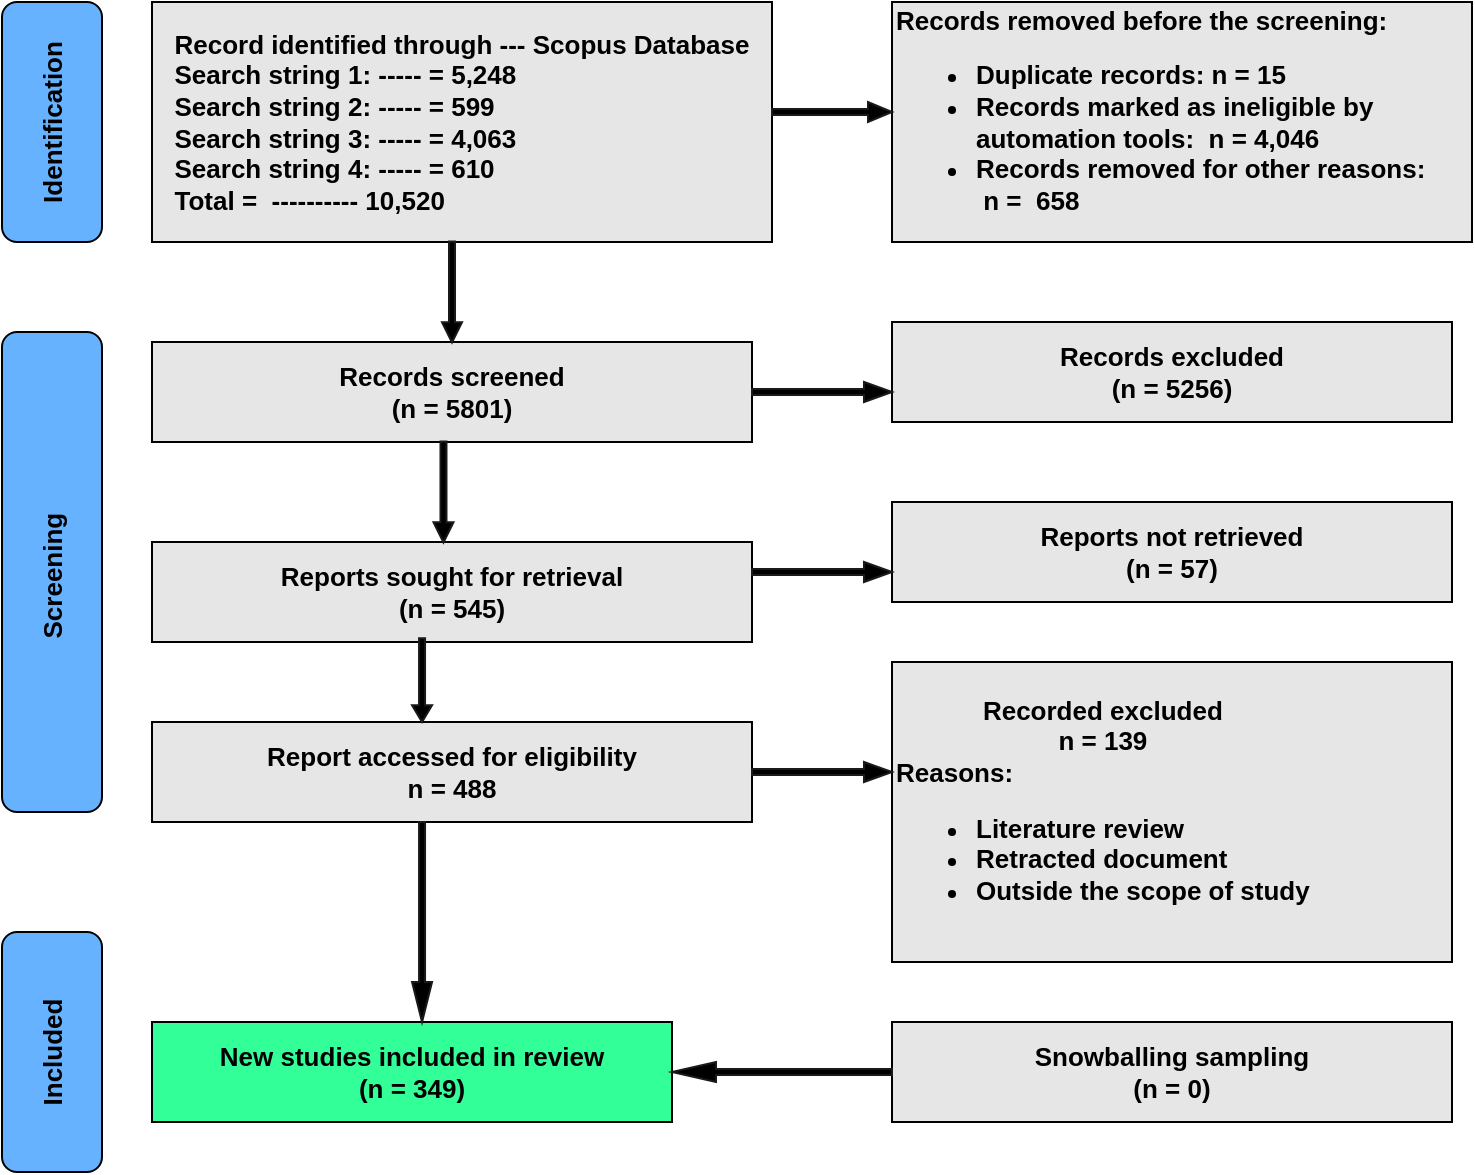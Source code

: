<mxfile version="24.8.3">
  <diagram name="Page-1" id="vT2rW0v21EV5bmpTwlZ1">
    <mxGraphModel dx="1032" dy="501" grid="1" gridSize="10" guides="1" tooltips="1" connect="1" arrows="1" fold="1" page="1" pageScale="1" pageWidth="827" pageHeight="1169" math="0" shadow="0">
      <root>
        <mxCell id="0" />
        <mxCell id="1" parent="0" />
        <mxCell id="x97kpMAY2D_KdvPp3oIe-2" value="&lt;font style=&quot;font-size: 13px;&quot;&gt;&lt;b&gt;Record identified through --- Scopus Database&lt;/b&gt;&lt;/font&gt;&lt;div style=&quot;text-align: left;&quot;&gt;&lt;font style=&quot;font-size: 13px;&quot;&gt;&lt;b&gt;Search string 1: ----- = 5,248&lt;/b&gt;&lt;/font&gt;&lt;/div&gt;&lt;div style=&quot;text-align: left;&quot;&gt;&lt;b style=&quot;font-size: 13px; background-color: initial;&quot;&gt;Search string 2: ----- = 599&lt;/b&gt;&lt;/div&gt;&lt;div style=&quot;text-align: left;&quot;&gt;&lt;span style=&quot;font-size: 13px; background-color: initial;&quot;&gt;&lt;b&gt;Search string 3: ----- = 4,063&lt;/b&gt;&lt;/span&gt;&lt;/div&gt;&lt;div style=&quot;text-align: left;&quot;&gt;&lt;span style=&quot;font-size: 13px; background-color: initial;&quot;&gt;&lt;b&gt;Search string 4: ----- = 610&lt;/b&gt;&lt;/span&gt;&lt;/div&gt;&lt;div style=&quot;text-align: left;&quot;&gt;&lt;font style=&quot;font-size: 13px;&quot;&gt;&lt;b&gt;Total =&amp;nbsp; ---------- 10,520&lt;/b&gt;&lt;/font&gt;&lt;/div&gt;" style="rounded=0;whiteSpace=wrap;html=1;fillColor=#E6E6E6;" parent="1" vertex="1">
          <mxGeometry x="130" y="150" width="310" height="120" as="geometry" />
        </mxCell>
        <mxCell id="x97kpMAY2D_KdvPp3oIe-6" value="&lt;div&gt;&lt;span style=&quot;font-size: 13px;&quot;&gt;&lt;b&gt;Records screened&lt;/b&gt;&lt;/span&gt;&lt;/div&gt;&lt;div&gt;&lt;span style=&quot;font-size: 13px;&quot;&gt;&lt;b&gt;(n = 5801)&lt;/b&gt;&lt;/span&gt;&lt;/div&gt;" style="rounded=0;whiteSpace=wrap;html=1;fillColor=#E6E6E6;" parent="1" vertex="1">
          <mxGeometry x="130" y="320" width="300" height="50" as="geometry" />
        </mxCell>
        <mxCell id="x97kpMAY2D_KdvPp3oIe-8" value="&lt;div&gt;&lt;b style=&quot;&quot;&gt;&lt;font style=&quot;font-size: 13px;&quot;&gt;Records excluded&lt;/font&gt;&lt;/b&gt;&lt;/div&gt;&lt;div&gt;&lt;b style=&quot;&quot;&gt;&lt;font style=&quot;font-size: 13px;&quot;&gt;(n = 5256)&lt;/font&gt;&lt;/b&gt;&lt;/div&gt;" style="rounded=0;whiteSpace=wrap;html=1;fillColor=#E6E6E6;" parent="1" vertex="1">
          <mxGeometry x="500" y="310" width="280" height="50" as="geometry" />
        </mxCell>
        <mxCell id="x97kpMAY2D_KdvPp3oIe-10" value="&lt;div&gt;&lt;font style=&quot;font-size: 13px;&quot;&gt;&lt;b&gt;Reports sought for retrieval&lt;/b&gt;&lt;/font&gt;&lt;/div&gt;&lt;div&gt;&lt;font style=&quot;font-size: 13px;&quot;&gt;&lt;b&gt;(n = 545)&lt;/b&gt;&lt;/font&gt;&lt;/div&gt;" style="rounded=0;whiteSpace=wrap;html=1;fillColor=#E6E6E6;" parent="1" vertex="1">
          <mxGeometry x="130" y="420" width="300" height="50" as="geometry" />
        </mxCell>
        <mxCell id="x97kpMAY2D_KdvPp3oIe-12" value="&lt;div&gt;&lt;b style=&quot;&quot;&gt;&lt;font style=&quot;font-size: 13px;&quot;&gt;Reports not retrieved&lt;/font&gt;&lt;/b&gt;&lt;/div&gt;&lt;div&gt;&lt;b style=&quot;&quot;&gt;&lt;font style=&quot;font-size: 13px;&quot;&gt;(n = 57)&lt;/font&gt;&lt;/b&gt;&lt;/div&gt;" style="rounded=0;whiteSpace=wrap;html=1;fillColor=#E6E6E6;" parent="1" vertex="1">
          <mxGeometry x="500" y="400" width="280" height="50" as="geometry" />
        </mxCell>
        <mxCell id="x97kpMAY2D_KdvPp3oIe-14" value="&lt;div style=&quot;text-align: center;&quot;&gt;&lt;font style=&quot;font-size: 13px;&quot;&gt;&lt;b&gt;Recorded excluded&lt;/b&gt;&lt;/font&gt;&lt;/div&gt;&lt;div style=&quot;text-align: center;&quot;&gt;&lt;font style=&quot;font-size: 13px;&quot;&gt;&lt;b&gt;n = 139&lt;/b&gt;&lt;/font&gt;&lt;/div&gt;&lt;div&gt;&lt;span style=&quot;background-color: initial;&quot;&gt;&lt;font style=&quot;font-size: 13px;&quot;&gt;&lt;b&gt;Reasons:&lt;/b&gt;&lt;/font&gt;&lt;/span&gt;&lt;/div&gt;&lt;div&gt;&lt;ul&gt;&lt;li style=&quot;&quot;&gt;&lt;font style=&quot;font-size: 13px;&quot;&gt;&lt;b&gt;Literature review&lt;/b&gt;&lt;/font&gt;&lt;/li&gt;&lt;li style=&quot;&quot;&gt;&lt;font style=&quot;font-size: 13px;&quot;&gt;&lt;b&gt;Retracted document&lt;/b&gt;&lt;/font&gt;&lt;/li&gt;&lt;li style=&quot;&quot;&gt;&lt;font style=&quot;font-size: 13px;&quot;&gt;&lt;b&gt;Outside the scope of study&lt;/b&gt;&lt;/font&gt;&lt;/li&gt;&lt;/ul&gt;&lt;/div&gt;" style="rounded=0;whiteSpace=wrap;html=1;align=left;fillColor=#E6E6E6;" parent="1" vertex="1">
          <mxGeometry x="500" y="480" width="280" height="150" as="geometry" />
        </mxCell>
        <mxCell id="x97kpMAY2D_KdvPp3oIe-16" value="&lt;div&gt;&lt;font style=&quot;font-size: 13px;&quot;&gt;&lt;b&gt;Report accessed for eligibility&lt;/b&gt;&lt;/font&gt;&lt;/div&gt;&lt;div&gt;&lt;font style=&quot;font-size: 13px;&quot;&gt;&lt;b&gt;n = 488&lt;/b&gt;&lt;/font&gt;&lt;/div&gt;" style="rounded=0;whiteSpace=wrap;html=1;fillColor=#E6E6E6;" parent="1" vertex="1">
          <mxGeometry x="130" y="510" width="300" height="50" as="geometry" />
        </mxCell>
        <mxCell id="x97kpMAY2D_KdvPp3oIe-19" value="&lt;div&gt;&lt;font style=&quot;font-size: 13px;&quot;&gt;&lt;b&gt;New studies included in review&lt;/b&gt;&lt;/font&gt;&lt;/div&gt;&lt;div&gt;&lt;font style=&quot;font-size: 13px;&quot;&gt;&lt;b&gt;(n = 349)&lt;/b&gt;&lt;/font&gt;&lt;/div&gt;" style="rounded=0;whiteSpace=wrap;html=1;fillColor=#33FF99;" parent="1" vertex="1">
          <mxGeometry x="130" y="660" width="260" height="50" as="geometry" />
        </mxCell>
        <mxCell id="x97kpMAY2D_KdvPp3oIe-29" value="&lt;div&gt;&lt;font style=&quot;font-size: 13px;&quot;&gt;&lt;b&gt;Records removed before the screening:&lt;/b&gt;&lt;/font&gt;&lt;/div&gt;&lt;div&gt;&lt;ul&gt;&lt;li&gt;&lt;b style=&quot;font-size: 13px; background-color: initial;&quot;&gt;Duplicate records: n = 15&lt;/b&gt;&lt;/li&gt;&lt;li&gt;&lt;font style=&quot;background-color: initial; font-size: 13px;&quot;&gt;&lt;b&gt;Records marked as ineligible by automation&amp;nbsp;&lt;/b&gt;&lt;/font&gt;&lt;b style=&quot;background-color: initial; font-size: 13px;&quot;&gt;tools:&amp;nbsp; n = 4,046&lt;/b&gt;&lt;/li&gt;&lt;li&gt;&lt;font style=&quot;background-color: initial; font-size: 13px;&quot;&gt;&lt;b&gt;Records removed for other reasons:&amp;nbsp; &amp;nbsp; &amp;nbsp;&lt;/b&gt;&lt;/font&gt;&lt;b style=&quot;background-color: initial; font-size: 13px;&quot;&gt;n =&amp;nbsp; 658&lt;/b&gt;&lt;/li&gt;&lt;/ul&gt;&lt;/div&gt;" style="rounded=0;whiteSpace=wrap;html=1;fillColor=#E6E6E6;align=left;" parent="1" vertex="1">
          <mxGeometry x="500" y="150" width="290" height="120" as="geometry" />
        </mxCell>
        <mxCell id="x97kpMAY2D_KdvPp3oIe-31" value="&lt;div&gt;&lt;b&gt;&lt;font style=&quot;font-size: 13px;&quot;&gt;Snowballing sampling&lt;/font&gt;&lt;/b&gt;&lt;/div&gt;&lt;div&gt;&lt;b style=&quot;&quot;&gt;&lt;font style=&quot;font-size: 13px;&quot;&gt;(n = 0)&lt;/font&gt;&lt;/b&gt;&lt;/div&gt;" style="rounded=0;whiteSpace=wrap;html=1;fillColor=#E6E6E6;" parent="1" vertex="1">
          <mxGeometry x="500" y="660" width="280" height="50" as="geometry" />
        </mxCell>
        <mxCell id="x97kpMAY2D_KdvPp3oIe-32" value="&lt;div&gt;&lt;span style=&quot;font-size: 13px;&quot;&gt;&lt;b&gt;Identification&lt;/b&gt;&lt;/span&gt;&lt;/div&gt;" style="rounded=1;whiteSpace=wrap;html=1;rotation=-90;fillColor=#66B2FF;" parent="1" vertex="1">
          <mxGeometry x="20" y="185" width="120" height="50" as="geometry" />
        </mxCell>
        <mxCell id="x97kpMAY2D_KdvPp3oIe-33" value="&lt;div&gt;&lt;span style=&quot;font-size: 13px;&quot;&gt;&lt;b&gt;Screening&amp;nbsp;&lt;/b&gt;&lt;/span&gt;&lt;/div&gt;" style="rounded=1;whiteSpace=wrap;html=1;rotation=-90;fillColor=#66B2FF;" parent="1" vertex="1">
          <mxGeometry x="-40" y="410" width="240" height="50" as="geometry" />
        </mxCell>
        <mxCell id="x97kpMAY2D_KdvPp3oIe-34" value="&lt;div&gt;&lt;span style=&quot;font-size: 13px;&quot;&gt;&lt;b&gt;Included&lt;/b&gt;&lt;/span&gt;&lt;/div&gt;" style="rounded=1;whiteSpace=wrap;html=1;rotation=-90;fillColor=#66B2FF;" parent="1" vertex="1">
          <mxGeometry x="20" y="650" width="120" height="50" as="geometry" />
        </mxCell>
        <mxCell id="x97kpMAY2D_KdvPp3oIe-35" value="" style="shape=singleArrow;direction=west;whiteSpace=wrap;html=1;rotation=-180;strokeColor=#1A1A1A;fillColor=#000000;" parent="1" vertex="1">
          <mxGeometry x="440" y="200" width="60" height="10" as="geometry" />
        </mxCell>
        <mxCell id="x97kpMAY2D_KdvPp3oIe-36" value="" style="shape=singleArrow;direction=west;whiteSpace=wrap;html=1;rotation=-180;strokeColor=#1A1A1A;fillColor=#000000;" parent="1" vertex="1">
          <mxGeometry x="430" y="340" width="70" height="10" as="geometry" />
        </mxCell>
        <mxCell id="x97kpMAY2D_KdvPp3oIe-37" value="" style="shape=singleArrow;direction=west;whiteSpace=wrap;html=1;rotation=-180;strokeColor=#1A1A1A;fillColor=#000000;" parent="1" vertex="1">
          <mxGeometry x="430" y="430" width="70" height="10" as="geometry" />
        </mxCell>
        <mxCell id="x97kpMAY2D_KdvPp3oIe-38" value="" style="shape=singleArrow;direction=west;whiteSpace=wrap;html=1;rotation=-180;strokeColor=#1A1A1A;fillColor=#000000;" parent="1" vertex="1">
          <mxGeometry x="430" y="530" width="70" height="10" as="geometry" />
        </mxCell>
        <mxCell id="x97kpMAY2D_KdvPp3oIe-39" value="" style="shape=singleArrow;direction=west;whiteSpace=wrap;html=1;rotation=0;strokeColor=#1A1A1A;fillColor=#000000;" parent="1" vertex="1">
          <mxGeometry x="390" y="680" width="110" height="10" as="geometry" />
        </mxCell>
        <mxCell id="x97kpMAY2D_KdvPp3oIe-41" value="" style="shape=singleArrow;direction=west;whiteSpace=wrap;html=1;rotation=-90;strokeColor=#1A1A1A;fillColor=#000000;" parent="1" vertex="1">
          <mxGeometry x="254.81" y="290" width="50.39" height="10" as="geometry" />
        </mxCell>
        <mxCell id="x97kpMAY2D_KdvPp3oIe-49" value="" style="shape=singleArrow;direction=west;whiteSpace=wrap;html=1;rotation=-90;strokeColor=#1A1A1A;fillColor=#000000;" parent="1" vertex="1">
          <mxGeometry x="244.08" y="484.1" width="41.89" height="10" as="geometry" />
        </mxCell>
        <mxCell id="x97kpMAY2D_KdvPp3oIe-52" value="" style="shape=singleArrow;direction=west;whiteSpace=wrap;html=1;rotation=-90;strokeColor=#1A1A1A;fillColor=#000000;" parent="1" vertex="1">
          <mxGeometry x="215" y="605" width="100.05" height="10" as="geometry" />
        </mxCell>
        <mxCell id="0KmCdM630FMUT1HJN3d0-2" value="" style="shape=singleArrow;direction=west;whiteSpace=wrap;html=1;rotation=-90;strokeColor=#1A1A1A;fillColor=#000000;" vertex="1" parent="1">
          <mxGeometry x="250.55" y="390" width="50.39" height="10" as="geometry" />
        </mxCell>
      </root>
    </mxGraphModel>
  </diagram>
</mxfile>

